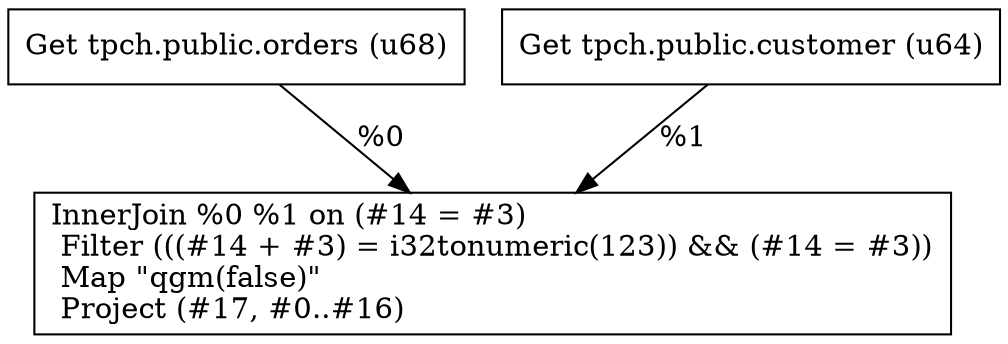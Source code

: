 digraph G {
    node0 [shape = record, label=" Get tpch.public.orders (u68)\l"]
    node1 [shape = record, label=" Get tpch.public.customer (u64)\l"]
    node2 [shape = record, label=" InnerJoin %0 %1 on (#14 = #3)\l Filter (((#14 + #3) = i32tonumeric(123)) && (#14 = #3))\l Map \"qgm(false)\"\l Project (#17, #0..#16)\l"]
    node1 -> node2 [label = "%1\l"]
    node0 -> node2 [label = "%0\l"]
}
